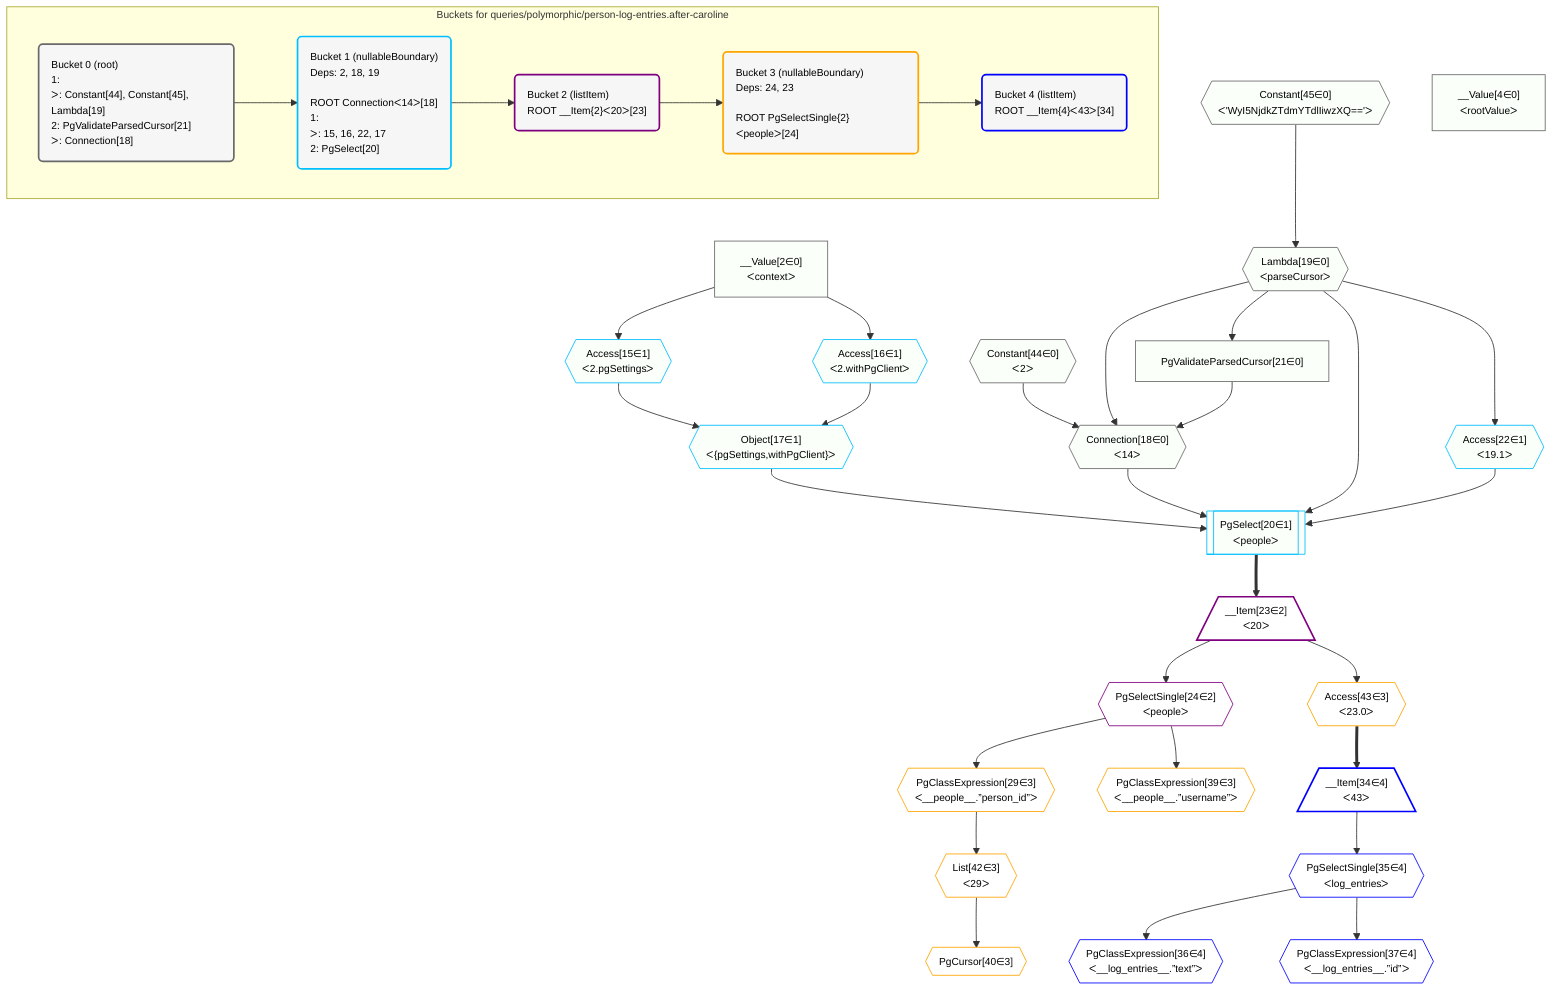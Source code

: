 %%{init: {'themeVariables': { 'fontSize': '12px'}}}%%
graph TD
    classDef path fill:#eee,stroke:#000,color:#000
    classDef plan fill:#fff,stroke-width:1px,color:#000
    classDef itemplan fill:#fff,stroke-width:2px,color:#000
    classDef unbatchedplan fill:#dff,stroke-width:1px,color:#000
    classDef sideeffectplan fill:#fcc,stroke-width:2px,color:#000
    classDef bucket fill:#f6f6f6,color:#000,stroke-width:2px,text-align:left


    %% plan dependencies
    Connection18{{"Connection[18∈0]<br />ᐸ14ᐳ"}}:::plan
    Constant44{{"Constant[44∈0]<br />ᐸ2ᐳ"}}:::plan
    Lambda19{{"Lambda[19∈0]<br />ᐸparseCursorᐳ"}}:::plan
    PgValidateParsedCursor21["PgValidateParsedCursor[21∈0]"]:::plan
    Constant44 & Lambda19 & PgValidateParsedCursor21 --> Connection18
    Constant45{{"Constant[45∈0]<br />ᐸ'WyI5NjdkZTdmYTdlIiwzXQ=='ᐳ"}}:::plan
    Constant45 --> Lambda19
    Lambda19 --> PgValidateParsedCursor21
    __Value2["__Value[2∈0]<br />ᐸcontextᐳ"]:::plan
    __Value4["__Value[4∈0]<br />ᐸrootValueᐳ"]:::plan
    PgSelect20[["PgSelect[20∈1]<br />ᐸpeopleᐳ"]]:::plan
    Object17{{"Object[17∈1]<br />ᐸ{pgSettings,withPgClient}ᐳ"}}:::plan
    Access22{{"Access[22∈1]<br />ᐸ19.1ᐳ"}}:::plan
    Object17 & Connection18 & Lambda19 & Access22 --> PgSelect20
    Access15{{"Access[15∈1]<br />ᐸ2.pgSettingsᐳ"}}:::plan
    Access16{{"Access[16∈1]<br />ᐸ2.withPgClientᐳ"}}:::plan
    Access15 & Access16 --> Object17
    __Value2 --> Access15
    __Value2 --> Access16
    Lambda19 --> Access22
    __Item23[/"__Item[23∈2]<br />ᐸ20ᐳ"\]:::itemplan
    PgSelect20 ==> __Item23
    PgSelectSingle24{{"PgSelectSingle[24∈2]<br />ᐸpeopleᐳ"}}:::plan
    __Item23 --> PgSelectSingle24
    PgClassExpression29{{"PgClassExpression[29∈3]<br />ᐸ__people__.”person_id”ᐳ"}}:::plan
    PgSelectSingle24 --> PgClassExpression29
    PgClassExpression39{{"PgClassExpression[39∈3]<br />ᐸ__people__.”username”ᐳ"}}:::plan
    PgSelectSingle24 --> PgClassExpression39
    PgCursor40{{"PgCursor[40∈3]"}}:::plan
    List42{{"List[42∈3]<br />ᐸ29ᐳ"}}:::plan
    List42 --> PgCursor40
    PgClassExpression29 --> List42
    Access43{{"Access[43∈3]<br />ᐸ23.0ᐳ"}}:::plan
    __Item23 --> Access43
    __Item34[/"__Item[34∈4]<br />ᐸ43ᐳ"\]:::itemplan
    Access43 ==> __Item34
    PgSelectSingle35{{"PgSelectSingle[35∈4]<br />ᐸlog_entriesᐳ"}}:::plan
    __Item34 --> PgSelectSingle35
    PgClassExpression36{{"PgClassExpression[36∈4]<br />ᐸ__log_entries__.”text”ᐳ"}}:::plan
    PgSelectSingle35 --> PgClassExpression36
    PgClassExpression37{{"PgClassExpression[37∈4]<br />ᐸ__log_entries__.”id”ᐳ"}}:::plan
    PgSelectSingle35 --> PgClassExpression37

    %% define steps

    subgraph "Buckets for queries/polymorphic/person-log-entries.after-caroline"
    Bucket0("Bucket 0 (root)<br />1: <br />ᐳ: Constant[44], Constant[45], Lambda[19]<br />2: PgValidateParsedCursor[21]<br />ᐳ: Connection[18]"):::bucket
    classDef bucket0 stroke:#696969
    class Bucket0,__Value2,__Value4,Connection18,Lambda19,PgValidateParsedCursor21,Constant44,Constant45 bucket0
    Bucket1("Bucket 1 (nullableBoundary)<br />Deps: 2, 18, 19<br /><br />ROOT Connectionᐸ14ᐳ[18]<br />1: <br />ᐳ: 15, 16, 22, 17<br />2: PgSelect[20]"):::bucket
    classDef bucket1 stroke:#00bfff
    class Bucket1,Access15,Access16,Object17,PgSelect20,Access22 bucket1
    Bucket2("Bucket 2 (listItem)<br />ROOT __Item{2}ᐸ20ᐳ[23]"):::bucket
    classDef bucket2 stroke:#7f007f
    class Bucket2,__Item23,PgSelectSingle24 bucket2
    Bucket3("Bucket 3 (nullableBoundary)<br />Deps: 24, 23<br /><br />ROOT PgSelectSingle{2}ᐸpeopleᐳ[24]"):::bucket
    classDef bucket3 stroke:#ffa500
    class Bucket3,PgClassExpression29,PgClassExpression39,PgCursor40,List42,Access43 bucket3
    Bucket4("Bucket 4 (listItem)<br />ROOT __Item{4}ᐸ43ᐳ[34]"):::bucket
    classDef bucket4 stroke:#0000ff
    class Bucket4,__Item34,PgSelectSingle35,PgClassExpression36,PgClassExpression37 bucket4
    Bucket0 --> Bucket1
    Bucket1 --> Bucket2
    Bucket2 --> Bucket3
    Bucket3 --> Bucket4
    classDef unary fill:#fafffa,borderWidth:8px
    class Connection18,Lambda19,PgValidateParsedCursor21,__Value2,__Value4,Constant44,Constant45,PgSelect20,Object17,Access15,Access16,Access22 unary
    end